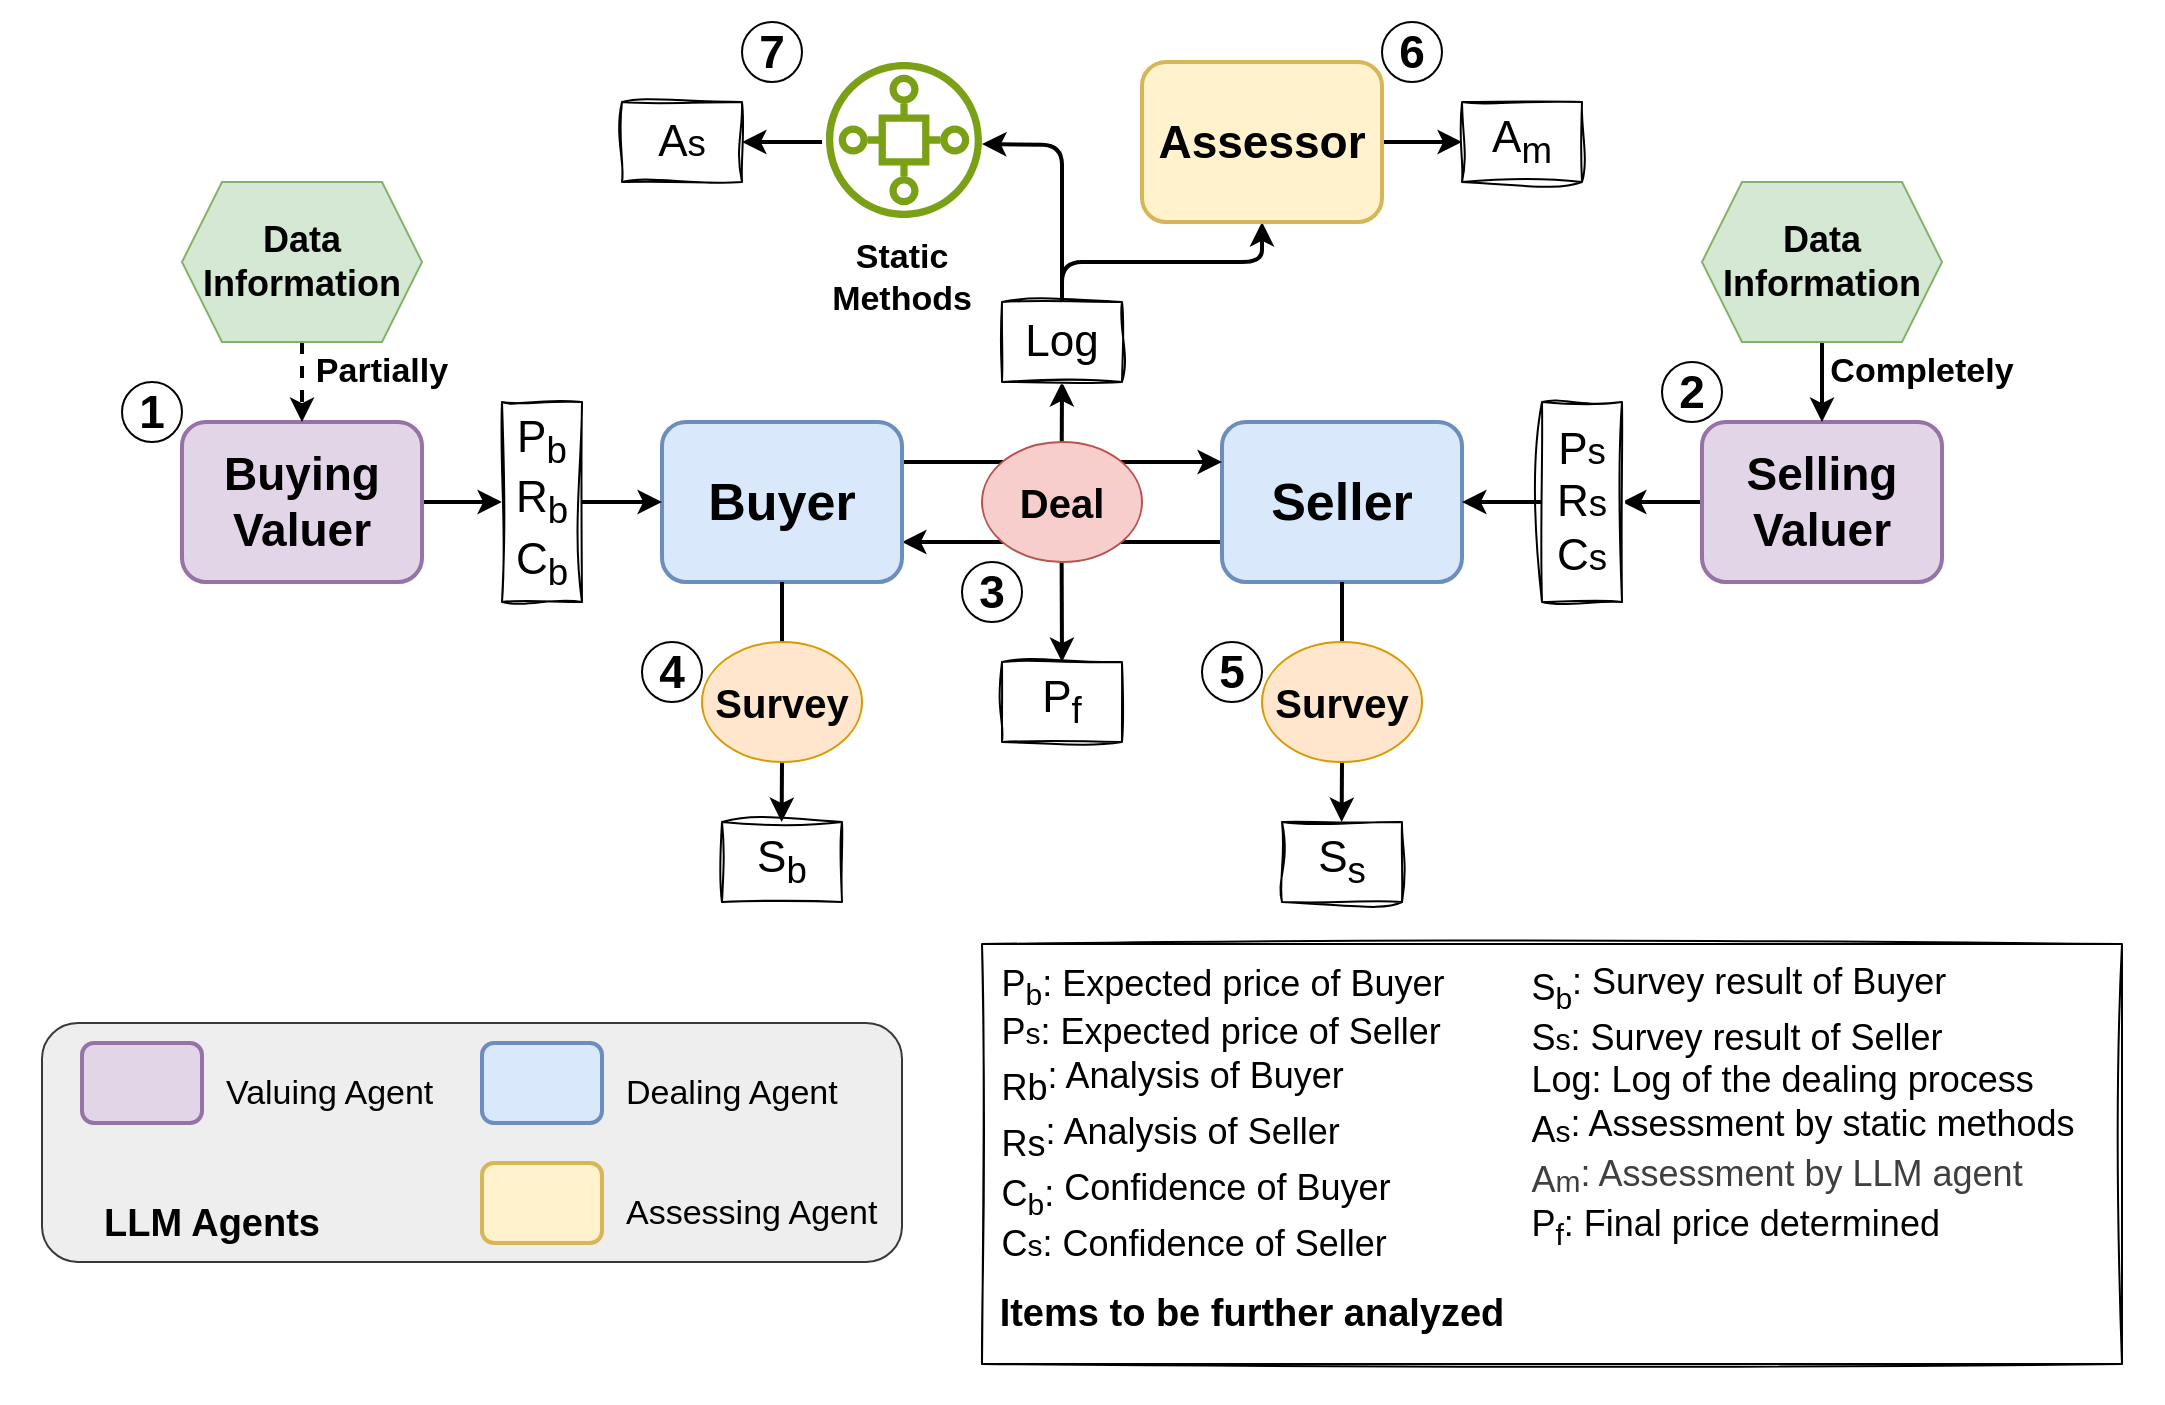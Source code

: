 <mxfile>
    <diagram id="L_sXUlmfiukXkBrD-xmr" name="第 1 页">
        <mxGraphModel dx="1947" dy="1425" grid="1" gridSize="10" guides="1" tooltips="1" connect="1" arrows="1" fold="1" page="0" pageScale="1" pageWidth="827" pageHeight="1169" background="#ffffff" math="0" shadow="0">
            <root>
                <mxCell id="0"/>
                <mxCell id="1" parent="0"/>
                <mxCell id="82" value="" style="rounded=0;whiteSpace=wrap;html=1;opacity=0;" parent="1" vertex="1">
                    <mxGeometry x="-10" y="-290" width="1080" height="700" as="geometry"/>
                </mxCell>
                <mxCell id="72" style="edgeStyle=none;html=1;exitX=1;exitY=0.5;exitDx=0;exitDy=0;entryX=0;entryY=0.5;entryDx=0;entryDy=0;strokeWidth=2;" parent="1" source="2" target="19" edge="1">
                    <mxGeometry relative="1" as="geometry"/>
                </mxCell>
                <mxCell id="2" value="&lt;font style=&quot;font-size: 23px;&quot;&gt;&lt;b style=&quot;&quot;&gt;Buying Valuer&lt;/b&gt;&lt;/font&gt;" style="rounded=1;whiteSpace=wrap;html=1;fillColor=#e1d5e7;strokeColor=#9673a6;strokeWidth=2;" parent="1" vertex="1">
                    <mxGeometry x="80" y="-80" width="120" height="80" as="geometry"/>
                </mxCell>
                <mxCell id="12" style="edgeStyle=none;html=1;exitX=0;exitY=0.75;exitDx=0;exitDy=0;entryX=1;entryY=0.75;entryDx=0;entryDy=0;strokeWidth=2;" parent="1" source="5" target="6" edge="1">
                    <mxGeometry relative="1" as="geometry"/>
                </mxCell>
                <mxCell id="28" style="edgeStyle=none;html=1;exitX=0.5;exitY=1;exitDx=0;exitDy=0;strokeWidth=2;" parent="1" source="31" edge="1">
                    <mxGeometry relative="1" as="geometry">
                        <mxPoint x="659.824" y="120" as="targetPoint"/>
                    </mxGeometry>
                </mxCell>
                <mxCell id="5" value="&lt;b&gt;&lt;font style=&quot;font-size: 26px;&quot;&gt;Seller&lt;/font&gt;&lt;/b&gt;" style="rounded=1;whiteSpace=wrap;html=1;fillColor=#dae8fc;strokeColor=#6c8ebf;strokeWidth=2;" parent="1" vertex="1">
                    <mxGeometry x="600" y="-80" width="120" height="80" as="geometry"/>
                </mxCell>
                <mxCell id="11" style="edgeStyle=none;html=1;exitX=1;exitY=0.25;exitDx=0;exitDy=0;entryX=0;entryY=0.25;entryDx=0;entryDy=0;strokeWidth=2;" parent="1" source="6" target="5" edge="1">
                    <mxGeometry relative="1" as="geometry">
                        <Array as="points">
                            <mxPoint x="520" y="-60"/>
                        </Array>
                    </mxGeometry>
                </mxCell>
                <mxCell id="27" style="edgeStyle=none;html=1;exitX=0.5;exitY=1;exitDx=0;exitDy=0;strokeWidth=2;" parent="1" source="29" edge="1">
                    <mxGeometry relative="1" as="geometry">
                        <mxPoint x="379.824" y="120" as="targetPoint"/>
                    </mxGeometry>
                </mxCell>
                <mxCell id="6" value="&lt;font style=&quot;font-size: 26px;&quot;&gt;&lt;b style=&quot;&quot;&gt;Buyer&lt;/b&gt;&lt;/font&gt;" style="rounded=1;whiteSpace=wrap;html=1;fillColor=#dae8fc;strokeColor=#6c8ebf;strokeWidth=2;" parent="1" vertex="1">
                    <mxGeometry x="320" y="-80" width="120" height="80" as="geometry"/>
                </mxCell>
                <mxCell id="73" style="edgeStyle=none;html=1;exitX=0;exitY=0.5;exitDx=0;exitDy=0;entryX=1;entryY=0.5;entryDx=0;entryDy=0;strokeWidth=2;" parent="1" source="7" target="24" edge="1">
                    <mxGeometry relative="1" as="geometry"/>
                </mxCell>
                <mxCell id="7" value="&lt;b&gt;&lt;font style=&quot;font-size: 23px;&quot;&gt;Selling Valuer&lt;/font&gt;&lt;/b&gt;" style="rounded=1;whiteSpace=wrap;html=1;fillColor=#e1d5e7;strokeColor=#9673a6;strokeWidth=2;" parent="1" vertex="1">
                    <mxGeometry x="840" y="-80" width="120" height="80" as="geometry"/>
                </mxCell>
                <mxCell id="13" style="edgeStyle=orthogonalEdgeStyle;html=1;strokeWidth=2;startArrow=classic;startFill=1;endArrow=none;endFill=0;exitX=0.5;exitY=1;exitDx=0;exitDy=0;entryX=0.5;entryY=0;entryDx=0;entryDy=0;" parent="1" source="8" target="14" edge="1">
                    <mxGeometry relative="1" as="geometry">
                        <mxPoint x="520" y="-130" as="targetPoint"/>
                        <mxPoint x="520" y="-160" as="sourcePoint"/>
                        <Array as="points">
                            <mxPoint x="620" y="-160"/>
                            <mxPoint x="520" y="-160"/>
                        </Array>
                    </mxGeometry>
                </mxCell>
                <mxCell id="21" style="edgeStyle=none;html=1;exitX=1;exitY=0.5;exitDx=0;exitDy=0;strokeWidth=3;" parent="1" source="8" edge="1">
                    <mxGeometry relative="1" as="geometry">
                        <mxPoint x="640" y="-199.529" as="targetPoint"/>
                    </mxGeometry>
                </mxCell>
                <mxCell id="47" style="edgeStyle=none;html=1;exitX=1;exitY=0.5;exitDx=0;exitDy=0;entryX=0;entryY=0.5;entryDx=0;entryDy=0;strokeWidth=2;" parent="1" source="8" target="22" edge="1">
                    <mxGeometry relative="1" as="geometry"/>
                </mxCell>
                <mxCell id="8" value="&lt;font style=&quot;font-size: 23px;&quot;&gt;&lt;b style=&quot;&quot;&gt;Assessor&lt;/b&gt;&lt;/font&gt;" style="rounded=1;whiteSpace=wrap;html=1;fillColor=#fff2cc;strokeColor=#d6b656;strokeWidth=2;" parent="1" vertex="1">
                    <mxGeometry x="560" y="-260" width="120" height="80" as="geometry"/>
                </mxCell>
                <mxCell id="15" style="edgeStyle=none;html=1;exitX=0.5;exitY=1;exitDx=0;exitDy=0;startArrow=classic;startFill=1;endArrow=none;endFill=0;strokeWidth=2;" parent="1" source="14" edge="1">
                    <mxGeometry relative="1" as="geometry">
                        <mxPoint x="519.824" y="-60" as="targetPoint"/>
                    </mxGeometry>
                </mxCell>
                <mxCell id="14" value="&lt;font style=&quot;font-size: 22px;&quot;&gt;Log&lt;/font&gt;" style="rounded=0;whiteSpace=wrap;html=1;sketch=1;curveFitting=1;jiggle=2;" parent="1" vertex="1">
                    <mxGeometry x="490" y="-140" width="60" height="40" as="geometry"/>
                </mxCell>
                <mxCell id="17" style="edgeStyle=none;html=1;startArrow=classic;startFill=1;endArrow=none;endFill=0;strokeWidth=2;" parent="1" edge="1">
                    <mxGeometry relative="1" as="geometry">
                        <mxPoint x="519.82" y="-10" as="targetPoint"/>
                        <mxPoint x="520" y="40" as="sourcePoint"/>
                    </mxGeometry>
                </mxCell>
                <mxCell id="18" value="&lt;font style=&quot;font-size: 20px; color: rgb(0, 0, 0);&quot;&gt;&lt;b style=&quot;&quot;&gt;Deal&lt;/b&gt;&lt;/font&gt;" style="ellipse;whiteSpace=wrap;html=1;fillColor=#f8cecc;strokeColor=#b85450;" parent="1" vertex="1">
                    <mxGeometry x="480" y="-70" width="80" height="60" as="geometry"/>
                </mxCell>
                <mxCell id="25" style="edgeStyle=none;html=1;exitX=1;exitY=0.5;exitDx=0;exitDy=0;entryX=0;entryY=0.5;entryDx=0;entryDy=0;strokeWidth=2;" parent="1" source="19" target="6" edge="1">
                    <mxGeometry relative="1" as="geometry"/>
                </mxCell>
                <mxCell id="19" value="&lt;span style=&quot;font-size: 22px;&quot;&gt;P&lt;sub&gt;b&lt;/sub&gt;&lt;/span&gt;&lt;div&gt;&lt;sub style=&quot;&quot;&gt;&lt;span style=&quot;font-size: 22px;&quot;&gt;R&lt;sub&gt;b&lt;/sub&gt;&lt;/span&gt;&lt;/sub&gt;&lt;/div&gt;&lt;div&gt;&lt;span style=&quot;font-size: 22px;&quot;&gt;C&lt;sub&gt;b&lt;/sub&gt;&lt;/span&gt;&lt;/div&gt;" style="rounded=0;whiteSpace=wrap;html=1;sketch=1;curveFitting=1;jiggle=2;" parent="1" vertex="1">
                    <mxGeometry x="240" y="-90" width="40" height="100" as="geometry"/>
                </mxCell>
                <mxCell id="20" value="&lt;font style=&quot;font-size: 22px;&quot;&gt;P&lt;sub&gt;f&lt;/sub&gt;&lt;/font&gt;" style="rounded=0;whiteSpace=wrap;html=1;sketch=1;curveFitting=1;jiggle=2;" parent="1" vertex="1">
                    <mxGeometry x="490" y="40" width="60" height="40" as="geometry"/>
                </mxCell>
                <mxCell id="22" value="&lt;font style=&quot;&quot;&gt;&lt;sub style=&quot;&quot;&gt;&lt;span style=&quot;font-size: 22px;&quot;&gt;A&lt;sub&gt;m&lt;/sub&gt;&lt;/span&gt;&lt;/sub&gt;&lt;/font&gt;" style="rounded=0;whiteSpace=wrap;html=1;sketch=1;curveFitting=1;jiggle=2;" parent="1" vertex="1">
                    <mxGeometry x="720" y="-240" width="60" height="40" as="geometry"/>
                </mxCell>
                <mxCell id="26" style="edgeStyle=none;html=1;exitX=0;exitY=0.5;exitDx=0;exitDy=0;entryX=1;entryY=0.5;entryDx=0;entryDy=0;strokeWidth=2;" parent="1" source="24" target="5" edge="1">
                    <mxGeometry relative="1" as="geometry"/>
                </mxCell>
                <mxCell id="24" value="&lt;span style=&quot;font-size: 22px;&quot;&gt;P&lt;/span&gt;&lt;span style=&quot;font-size: 18.333px;&quot;&gt;s&lt;/span&gt;&lt;div&gt;&lt;span style=&quot;font-size: 22px;&quot;&gt;R&lt;/span&gt;&lt;span style=&quot;font-size: 18.333px;&quot;&gt;s&lt;/span&gt;&lt;/div&gt;&lt;div&gt;&lt;span style=&quot;font-size: 22px;&quot;&gt;C&lt;/span&gt;&lt;span style=&quot;font-size: 18.333px;&quot;&gt;s&lt;/span&gt;&lt;/div&gt;" style="rounded=0;whiteSpace=wrap;html=1;sketch=1;curveFitting=1;jiggle=2;" parent="1" vertex="1">
                    <mxGeometry x="760" y="-90" width="40" height="100" as="geometry"/>
                </mxCell>
                <mxCell id="30" value="" style="edgeStyle=none;html=1;exitX=0.5;exitY=1;exitDx=0;exitDy=0;strokeWidth=2;endArrow=none;endFill=0;" parent="1" source="6" target="29" edge="1">
                    <mxGeometry relative="1" as="geometry">
                        <mxPoint x="379.824" y="120" as="targetPoint"/>
                        <mxPoint x="380" as="sourcePoint"/>
                    </mxGeometry>
                </mxCell>
                <mxCell id="29" value="&lt;font style=&quot;font-size: 20px;&quot;&gt;&lt;b style=&quot;&quot;&gt;Survey&lt;/b&gt;&lt;/font&gt;" style="ellipse;whiteSpace=wrap;html=1;fillColor=#ffe6cc;strokeColor=#d79b00;" parent="1" vertex="1">
                    <mxGeometry x="340" y="30" width="80" height="60" as="geometry"/>
                </mxCell>
                <mxCell id="32" value="" style="edgeStyle=none;html=1;exitX=0.5;exitY=1;exitDx=0;exitDy=0;strokeWidth=2;endArrow=none;endFill=0;" parent="1" source="5" target="31" edge="1">
                    <mxGeometry relative="1" as="geometry">
                        <mxPoint x="659.824" y="120" as="targetPoint"/>
                        <mxPoint x="660" as="sourcePoint"/>
                    </mxGeometry>
                </mxCell>
                <mxCell id="31" value="&lt;font style=&quot;font-size: 20px;&quot;&gt;&lt;b style=&quot;&quot;&gt;Survey&lt;/b&gt;&lt;/font&gt;" style="ellipse;whiteSpace=wrap;html=1;fillColor=#ffe6cc;strokeColor=#d79b00;" parent="1" vertex="1">
                    <mxGeometry x="620" y="30" width="80" height="60" as="geometry"/>
                </mxCell>
                <mxCell id="33" value="&lt;span style=&quot;font-size: 22px;&quot;&gt;S&lt;sub&gt;s&lt;/sub&gt;&lt;/span&gt;" style="rounded=0;whiteSpace=wrap;html=1;sketch=1;curveFitting=1;jiggle=2;" parent="1" vertex="1">
                    <mxGeometry x="630" y="120" width="60" height="40" as="geometry"/>
                </mxCell>
                <mxCell id="34" value="&lt;span style=&quot;font-size: 22px;&quot;&gt;S&lt;sub&gt;b&lt;/sub&gt;&lt;/span&gt;" style="rounded=0;whiteSpace=wrap;html=1;sketch=1;curveFitting=1;jiggle=2;" parent="1" vertex="1">
                    <mxGeometry x="350" y="120" width="60" height="40" as="geometry"/>
                </mxCell>
                <mxCell id="61" style="edgeStyle=none;html=1;entryX=1;entryY=0.5;entryDx=0;entryDy=0;strokeWidth=2;" parent="1" target="54" edge="1">
                    <mxGeometry relative="1" as="geometry">
                        <mxPoint x="400" y="-220" as="sourcePoint"/>
                    </mxGeometry>
                </mxCell>
                <mxCell id="52" style="edgeStyle=orthogonalEdgeStyle;html=1;strokeWidth=2;startArrow=classic;startFill=1;endArrow=none;endFill=0;entryX=0.5;entryY=0;entryDx=0;entryDy=0;" parent="1" target="14" edge="1">
                    <mxGeometry relative="1" as="geometry">
                        <mxPoint x="510" y="-150" as="targetPoint"/>
                        <mxPoint x="480" y="-219" as="sourcePoint"/>
                    </mxGeometry>
                </mxCell>
                <mxCell id="54" value="&lt;font style=&quot;&quot;&gt;&lt;sub style=&quot;&quot;&gt;&lt;span style=&quot;font-size: 22px;&quot;&gt;A&lt;/span&gt;&lt;span style=&quot;font-size: 18.333px;&quot;&gt;s&lt;/span&gt;&lt;/sub&gt;&lt;/font&gt;" style="rounded=0;whiteSpace=wrap;html=1;sketch=1;curveFitting=1;jiggle=2;" parent="1" vertex="1">
                    <mxGeometry x="300" y="-240" width="60" height="40" as="geometry"/>
                </mxCell>
                <mxCell id="74" value="" style="edgeStyle=none;html=1;strokeWidth=2;dashed=1;" parent="1" source="71" target="2" edge="1">
                    <mxGeometry relative="1" as="geometry"/>
                </mxCell>
                <mxCell id="71" value="&lt;b&gt;&lt;font style=&quot;font-size: 18px;&quot;&gt;Data Information&lt;/font&gt;&lt;/b&gt;" style="shape=hexagon;perimeter=hexagonPerimeter2;whiteSpace=wrap;html=1;fixedSize=1;fillColor=#d5e8d4;strokeColor=#82b366;" parent="1" vertex="1">
                    <mxGeometry x="80" y="-200" width="120" height="80" as="geometry"/>
                </mxCell>
                <mxCell id="75" value="" style="group" parent="1" vertex="1" connectable="0">
                    <mxGeometry x="480" y="180" width="570" height="211" as="geometry"/>
                </mxCell>
                <mxCell id="55" value="" style="rounded=0;whiteSpace=wrap;html=1;strokeWidth=1;sketch=1;curveFitting=1;jiggle=2;" parent="75" vertex="1">
                    <mxGeometry y="1" width="570" height="210" as="geometry"/>
                </mxCell>
                <mxCell id="41" value="&lt;div style=&quot;text-align: left;&quot;&gt;&lt;font style=&quot;background-color: transparent; font-size: 18px;&quot;&gt;P&lt;sub&gt;b&lt;/sub&gt;&lt;/font&gt;&lt;font style=&quot;background-color: transparent; font-size: 18px;&quot;&gt;: Expected price of Buyer&lt;/font&gt;&lt;/div&gt;&lt;div&gt;&lt;div style=&quot;text-align: left;&quot;&gt;&lt;font style=&quot;background-color: transparent; scrollbar-color: light-dark(#e2e2e2, #4b4b4b)&lt;br/&gt;&#x9;&#x9;&#x9;&#x9;&#x9;light-dark(#fbfbfb, var(--dark-panel-color)); font-size: 18px;&quot;&gt;P&lt;/font&gt;&lt;font style=&quot;background-color: transparent; scrollbar-color: light-dark(#e2e2e2, #4b4b4b)&lt;br/&gt;&#x9;&#x9;&#x9;&#x9;&#x9;light-dark(#fbfbfb, var(--dark-panel-color)); font-size: 15px;&quot;&gt;s&lt;/font&gt;&lt;font style=&quot;background-color: transparent; scrollbar-color: light-dark(#e2e2e2, #4b4b4b)&lt;br/&gt;&#x9;&#x9;&#x9;&#x9;&#x9;light-dark(#fbfbfb, var(--dark-panel-color)); font-size: 18px;&quot;&gt;: Expected price of Seller&lt;/font&gt;&lt;/div&gt;&lt;div&gt;&lt;div style=&quot;text-align: left; scrollbar-color: light-dark(#e2e2e2, #4b4b4b)&lt;br/&gt;&#x9;&#x9;&#x9;&#x9;&#x9;light-dark(#fbfbfb, var(--dark-panel-color));&quot;&gt;&lt;font style=&quot;background-color: transparent; scrollbar-color: light-dark(#e2e2e2, #4b4b4b)&lt;br/&gt;&#x9;&#x9;&#x9;&#x9;&#x9;light-dark(#fbfbfb, var(--dark-panel-color));&quot;&gt;&lt;sub style=&quot;scrollbar-color: light-dark(#e2e2e2, #4b4b4b)&lt;br/&gt;&#x9;&#x9;&#x9;&#x9;&#x9;light-dark(#fbfbfb, var(--dark-panel-color));&quot;&gt;&lt;sub style=&quot;&quot;&gt;&lt;span style=&quot;font-size: 18px;&quot;&gt;Rb&lt;/span&gt;&lt;/sub&gt;&lt;/sub&gt;&lt;/font&gt;&lt;font style=&quot;background-color: transparent; scrollbar-color: light-dark(#e2e2e2, #4b4b4b)&lt;br/&gt;&#x9;&#x9;&#x9;&#x9;&#x9;light-dark(#fbfbfb, var(--dark-panel-color)); font-size: 18px;&quot;&gt;: Analysis of Buyer&lt;/font&gt;&lt;br&gt;&lt;/div&gt;&lt;div style=&quot;scrollbar-color: light-dark(#e2e2e2, #4b4b4b)&lt;br/&gt;&#x9;&#x9;&#x9;&#x9;&#x9;light-dark(#fbfbfb, var(--dark-panel-color));&quot;&gt;&lt;div style=&quot;scrollbar-color: light-dark(#e2e2e2, #4b4b4b)&lt;br/&gt;&#x9;&#x9;&#x9;&#x9;&#x9;light-dark(#fbfbfb, var(--dark-panel-color));&quot;&gt;&lt;div style=&quot;text-align: left;&quot;&gt;&lt;font style=&quot;background-color: transparent; scrollbar-color: light-dark(#e2e2e2, #4b4b4b)&lt;br/&gt;&#x9;&#x9;&#x9;&#x9;&#x9;light-dark(#fbfbfb, var(--dark-panel-color));&quot;&gt;&lt;sub style=&quot;scrollbar-color: light-dark(#e2e2e2, #4b4b4b)&lt;br/&gt;&#x9;&#x9;&#x9;&#x9;&#x9;light-dark(#fbfbfb, var(--dark-panel-color));&quot;&gt;&lt;sub style=&quot;&quot;&gt;&lt;span style=&quot;font-size: 18px;&quot;&gt;Rs&lt;/span&gt;&lt;/sub&gt;&lt;/sub&gt;&lt;/font&gt;&lt;font style=&quot;background-color: transparent; scrollbar-color: light-dark(#e2e2e2, #4b4b4b)&lt;br/&gt;&#x9;&#x9;&#x9;&#x9;&#x9;light-dark(#fbfbfb, var(--dark-panel-color)); font-size: 18px;&quot;&gt;: Analysis of Seller&lt;/font&gt;&lt;/div&gt;&lt;div style=&quot;text-align: left;&quot;&gt;&lt;font style=&quot;background-color: transparent; scrollbar-color: light-dark(#e2e2e2, #4b4b4b)&lt;br/&gt;&#x9;&#x9;&#x9;&#x9;&#x9;light-dark(#fbfbfb, var(--dark-panel-color));&quot;&gt;&lt;div style=&quot;scrollbar-color: light-dark(#e2e2e2, #4b4b4b)&lt;br/&gt;&#x9;&#x9;&#x9;&#x9;&#x9;light-dark(#fbfbfb, var(--dark-panel-color));&quot;&gt;&lt;font style=&quot;scrollbar-color: light-dark(#e2e2e2, #4b4b4b)&lt;br/&gt;&#x9;&#x9;&#x9;&#x9;&#x9;light-dark(#fbfbfb, var(--dark-panel-color)); background-color: transparent;&quot;&gt;&lt;sub style=&quot;scrollbar-color: light-dark(#e2e2e2, #4b4b4b)&lt;br/&gt;&#x9;&#x9;&#x9;&#x9;&#x9;light-dark(#fbfbfb, var(--dark-panel-color));&quot;&gt;&lt;span style=&quot;font-size: 18px;&quot;&gt;C&lt;sub&gt;b&lt;/sub&gt;:&lt;/span&gt;&lt;/sub&gt;&lt;/font&gt;&lt;font style=&quot;font-size: 18px; scrollbar-color: light-dark(#e2e2e2, #4b4b4b)&lt;br/&gt;&#x9;&#x9;&#x9;&#x9;&#x9;light-dark(#fbfbfb, var(--dark-panel-color)); background-color: transparent;&quot;&gt;&amp;nbsp;Confidence of Buyer&lt;/font&gt;&lt;/div&gt;&lt;div style=&quot;scrollbar-color: light-dark(#e2e2e2, #4b4b4b)&lt;br/&gt;&#x9;&#x9;&#x9;&#x9;&#x9;light-dark(#fbfbfb, var(--dark-panel-color)); text-align: center;&quot;&gt;&lt;div style=&quot;scrollbar-color: light-dark(#e2e2e2, #4b4b4b)&lt;br/&gt;&#x9;&#x9;&#x9;&#x9;&#x9;light-dark(#fbfbfb, var(--dark-panel-color)); text-align: left;&quot;&gt;&lt;font style=&quot;scrollbar-color: light-dark(#e2e2e2, #4b4b4b)&lt;br/&gt;&#x9;&#x9;&#x9;&#x9;&#x9;light-dark(#fbfbfb, var(--dark-panel-color)); background-color: transparent; font-size: 18px;&quot;&gt;C&lt;/font&gt;&lt;font style=&quot;font-size: 15px; scrollbar-color: light-dark(#e2e2e2, #4b4b4b)&lt;br/&gt;&#x9;&#x9;&#x9;&#x9;&#x9;light-dark(#fbfbfb, var(--dark-panel-color)); background-color: transparent;&quot;&gt;s&lt;/font&gt;&lt;font style=&quot;font-size: 18px; scrollbar-color: light-dark(#e2e2e2, #4b4b4b)&lt;br/&gt;&#x9;&#x9;&#x9;&#x9;&#x9;light-dark(#fbfbfb, var(--dark-panel-color)); background-color: transparent;&quot;&gt;: Confidence of Seller&lt;/font&gt;&lt;/div&gt;&lt;/div&gt;&lt;/font&gt;&lt;/div&gt;&lt;/div&gt;&lt;/div&gt;&lt;/div&gt;&lt;/div&gt;" style="text;html=1;align=center;verticalAlign=middle;resizable=0;points=[];autosize=1;strokeColor=none;fillColor=none;" parent="75" vertex="1">
                    <mxGeometry y="1" width="240" height="170" as="geometry"/>
                </mxCell>
                <mxCell id="46" value="&lt;div style=&quot;text-align: left;&quot;&gt;&lt;font style=&quot;background-color: transparent;&quot;&gt;&lt;sub style=&quot;&quot;&gt;&lt;span style=&quot;font-size: 18px;&quot;&gt;S&lt;sub&gt;b&lt;/sub&gt;&lt;/span&gt;&lt;/sub&gt;&lt;/font&gt;&lt;font style=&quot;background-color: transparent; font-size: 18px;&quot;&gt;: Survey result of Buyer&lt;/font&gt;&lt;/div&gt;&lt;div&gt;&lt;div style=&quot;text-align: left;&quot;&gt;&lt;font style=&quot;background-color: transparent; scrollbar-color: light-dark(#e2e2e2, #4b4b4b)&lt;br/&gt;&#x9;&#x9;&#x9;&#x9;&#x9;light-dark(#fbfbfb, var(--dark-panel-color)); font-size: 18px;&quot;&gt;S&lt;/font&gt;&lt;font style=&quot;background-color: transparent; scrollbar-color: light-dark(#e2e2e2, #4b4b4b)&lt;br/&gt;&#x9;&#x9;&#x9;&#x9;&#x9;light-dark(#fbfbfb, var(--dark-panel-color)); font-size: 15px;&quot;&gt;s&lt;/font&gt;&lt;font style=&quot;background-color: transparent; scrollbar-color: light-dark(#e2e2e2, #4b4b4b)&lt;br/&gt;&#x9;&#x9;&#x9;&#x9;&#x9;light-dark(#fbfbfb, var(--dark-panel-color)); font-size: 18px;&quot;&gt;: Survey result of Seller&lt;/font&gt;&lt;/div&gt;&lt;div&gt;&lt;div style=&quot;text-align: left; scrollbar-color: light-dark(#e2e2e2, #4b4b4b)&lt;br/&gt;&#x9;&#x9;&#x9;&#x9;&#x9;light-dark(#fbfbfb, var(--dark-panel-color));&quot;&gt;&lt;font style=&quot;background-color: transparent; scrollbar-color: light-dark(#e2e2e2, #4b4b4b)&lt;br/&gt;&#x9;&#x9;&#x9;&#x9;&#x9;light-dark(#fbfbfb, var(--dark-panel-color)); font-size: 18px;&quot;&gt;Log: Log of the dealing process&lt;/font&gt;&lt;br&gt;&lt;/div&gt;&lt;div style=&quot;scrollbar-color: light-dark(#e2e2e2, #4b4b4b)&lt;br/&gt;&#x9;&#x9;&#x9;&#x9;&#x9;light-dark(#fbfbfb, var(--dark-panel-color));&quot;&gt;&lt;div style=&quot;scrollbar-color: light-dark(#e2e2e2, #4b4b4b)&lt;br/&gt;&#x9;&#x9;&#x9;&#x9;&#x9;light-dark(#fbfbfb, var(--dark-panel-color));&quot;&gt;&lt;div style=&quot;text-align: left;&quot;&gt;&lt;font style=&quot;background-color: transparent; scrollbar-color: light-dark(#e2e2e2, #4b4b4b)&lt;br/&gt;&#x9;&#x9;&#x9;&#x9;&#x9;light-dark(#fbfbfb, var(--dark-panel-color));&quot;&gt;&lt;sub style=&quot;&quot;&gt;&lt;span style=&quot;font-size: 18px;&quot;&gt;A&lt;/span&gt;&lt;span style=&quot;font-size: 15px;&quot;&gt;s&lt;/span&gt;&lt;/sub&gt;&lt;span style=&quot;font-size: 18px;&quot;&gt;: Assessment by static methods&lt;/span&gt;&lt;/font&gt;&lt;/div&gt;&lt;div style=&quot;text-align: left;&quot;&gt;&lt;font style=&quot;background-color: transparent; scrollbar-color: light-dark(#e2e2e2, #4b4b4b)&lt;br/&gt;&#x9;&#x9;&#x9;&#x9;&#x9;light-dark(#fbfbfb, var(--dark-panel-color));&quot;&gt;&lt;div style=&quot;scrollbar-color: light-dark(#e2e2e2, #4b4b4b)&lt;br/&gt;&#x9;&#x9;&#x9;&#x9;&#x9;light-dark(#fbfbfb, var(--dark-panel-color));&quot;&gt;&lt;font style=&quot;scrollbar-color: light-dark(#e2e2e2, #4b4b4b)&lt;br/&gt;&#x9;&#x9;&#x9;&#x9;&#x9;light-dark(#fbfbfb, var(--dark-panel-color)); background-color: transparent;&quot;&gt;&lt;sub style=&quot;scrollbar-color: light-dark(#e2e2e2, #4b4b4b)&lt;br/&gt;&#x9;&#x9;&#x9;&#x9;&#x9;light-dark(#fbfbfb, var(--dark-panel-color));&quot;&gt;&lt;sub style=&quot;color: rgb(63, 63, 63); scrollbar-color: light-dark(#e2e2e2, #4b4b4b)&lt;br/&gt;&#x9;&#x9;&#x9;&#x9;&#x9;light-dark(#fbfbfb, var(--dark-panel-color));&quot;&gt;&lt;span style=&quot;scrollbar-color: light-dark(#e2e2e2, #4b4b4b)&lt;br/&gt;&#x9;&#x9;&#x9;&#x9;&#x9;light-dark(#fbfbfb, var(--dark-panel-color)); font-size: 18px;&quot;&gt;A&lt;/span&gt;&lt;span style=&quot;scrollbar-color: light-dark(#e2e2e2, #4b4b4b)&lt;br/&gt;&#x9;&#x9;&#x9;&#x9;&#x9;light-dark(#fbfbfb, var(--dark-panel-color)); font-size: 15px;&quot;&gt;m&lt;/span&gt;&lt;/sub&gt;&lt;span style=&quot;color: rgb(63, 63, 63); scrollbar-color: light-dark(#e2e2e2, #4b4b4b)&lt;br/&gt;&#x9;&#x9;&#x9;&#x9;&#x9;light-dark(#fbfbfb, var(--dark-panel-color)); font-size: 18px;&quot;&gt;: Assessment by LLM agent&lt;/span&gt;&lt;span style=&quot;font-size: 18px;&quot;&gt;&lt;br&gt;&lt;/span&gt;&lt;/sub&gt;&lt;/font&gt;&lt;/div&gt;&lt;div style=&quot;scrollbar-color: light-dark(#e2e2e2, #4b4b4b)&lt;br/&gt;&#x9;&#x9;&#x9;&#x9;&#x9;light-dark(#fbfbfb, var(--dark-panel-color));&quot;&gt;&lt;span style=&quot;font-size: 18px;&quot;&gt;P&lt;sub&gt;f&lt;/sub&gt;: Final price determined&lt;/span&gt;&lt;/div&gt;&lt;/font&gt;&lt;/div&gt;&lt;/div&gt;&lt;/div&gt;&lt;/div&gt;&lt;/div&gt;" style="text;html=1;align=center;verticalAlign=middle;resizable=0;points=[];autosize=1;strokeColor=none;fillColor=none;" parent="75" vertex="1">
                    <mxGeometry x="260" y="2" width="300" height="160" as="geometry"/>
                </mxCell>
                <mxCell id="56" value="&lt;font style=&quot;font-size: 19px;&quot;&gt;&lt;b style=&quot;&quot;&gt;Items to be further analyzed&lt;/b&gt;&lt;/font&gt;" style="text;html=1;align=center;verticalAlign=middle;whiteSpace=wrap;rounded=0;" parent="75" vertex="1">
                    <mxGeometry y="171" width="270" height="30" as="geometry"/>
                </mxCell>
                <mxCell id="77" value="" style="edgeStyle=none;html=1;strokeWidth=2;" parent="1" source="76" target="7" edge="1">
                    <mxGeometry relative="1" as="geometry"/>
                </mxCell>
                <mxCell id="76" value="&lt;b&gt;&lt;font style=&quot;font-size: 18px;&quot;&gt;Data Information&lt;/font&gt;&lt;/b&gt;" style="shape=hexagon;perimeter=hexagonPerimeter2;whiteSpace=wrap;html=1;fixedSize=1;fillColor=#d5e8d4;strokeColor=#82b366;" parent="1" vertex="1">
                    <mxGeometry x="840" y="-200" width="120" height="80" as="geometry"/>
                </mxCell>
                <mxCell id="78" value="&lt;font style=&quot;font-size: 17px;&quot;&gt;&lt;b&gt;Partially&lt;/b&gt;&lt;/font&gt;" style="text;html=1;align=center;verticalAlign=middle;whiteSpace=wrap;rounded=0;" parent="1" vertex="1">
                    <mxGeometry x="150" y="-120" width="60" height="30" as="geometry"/>
                </mxCell>
                <mxCell id="79" value="&lt;font style=&quot;font-size: 17px;&quot;&gt;&lt;b&gt;Completely&lt;/b&gt;&lt;/font&gt;" style="text;html=1;align=center;verticalAlign=middle;whiteSpace=wrap;rounded=0;" parent="1" vertex="1">
                    <mxGeometry x="900" y="-120" width="100" height="30" as="geometry"/>
                </mxCell>
                <mxCell id="81" value="" style="group" parent="1" vertex="1" connectable="0">
                    <mxGeometry x="10" y="220.5" width="440" height="120" as="geometry"/>
                </mxCell>
                <mxCell id="48" value="" style="rounded=1;whiteSpace=wrap;html=1;fillColor=#eeeeee;strokeColor=#36393d;" parent="81" vertex="1">
                    <mxGeometry width="430" height="119.5" as="geometry"/>
                </mxCell>
                <mxCell id="35" value="" style="rounded=1;whiteSpace=wrap;html=1;fillColor=#e1d5e7;strokeColor=#9673a6;strokeWidth=2;" parent="81" vertex="1">
                    <mxGeometry x="20" y="10" width="60" height="40" as="geometry"/>
                </mxCell>
                <mxCell id="37" value="" style="rounded=1;whiteSpace=wrap;html=1;fillColor=#dae8fc;strokeColor=#6c8ebf;strokeWidth=2;" parent="81" vertex="1">
                    <mxGeometry x="220" y="10" width="60" height="40" as="geometry"/>
                </mxCell>
                <mxCell id="38" value="" style="rounded=1;whiteSpace=wrap;html=1;fillColor=#fff2cc;strokeColor=#d6b656;strokeWidth=2;" parent="81" vertex="1">
                    <mxGeometry x="220" y="70" width="60" height="40" as="geometry"/>
                </mxCell>
                <mxCell id="42" value="&lt;font style=&quot;font-size: 17px;&quot;&gt;Dealing Agent&lt;/font&gt;" style="text;html=1;align=left;verticalAlign=middle;resizable=0;points=[];autosize=1;strokeColor=none;fillColor=none;" parent="81" vertex="1">
                    <mxGeometry x="290" y="20" width="130" height="30" as="geometry"/>
                </mxCell>
                <mxCell id="43" value="&lt;font style=&quot;font-size: 17px;&quot;&gt;Assessing Agent&lt;/font&gt;" style="text;html=1;align=left;verticalAlign=middle;resizable=0;points=[];autosize=1;strokeColor=none;fillColor=none;" parent="81" vertex="1">
                    <mxGeometry x="290" y="80" width="150" height="30" as="geometry"/>
                </mxCell>
                <mxCell id="49" value="&lt;b&gt;&lt;font style=&quot;font-size: 19px;&quot;&gt;LLM Agents&lt;/font&gt;&lt;/b&gt;" style="text;html=1;align=center;verticalAlign=middle;whiteSpace=wrap;rounded=0;" parent="81" vertex="1">
                    <mxGeometry x="20" y="80" width="130" height="40" as="geometry"/>
                </mxCell>
                <mxCell id="57" value="&lt;font style=&quot;font-size: 17px;&quot;&gt;Valuing Agent&lt;/font&gt;" style="text;html=1;align=left;verticalAlign=middle;resizable=0;points=[];autosize=1;strokeColor=none;fillColor=none;" parent="81" vertex="1">
                    <mxGeometry x="90" y="20" width="130" height="30" as="geometry"/>
                </mxCell>
                <mxCell id="83" value="&lt;font style=&quot;font-size: 23px;&quot;&gt;&lt;b style=&quot;&quot;&gt;1&lt;/b&gt;&lt;/font&gt;" style="ellipse;whiteSpace=wrap;html=1;aspect=fixed;" parent="1" vertex="1">
                    <mxGeometry x="50" y="-100" width="30" height="30" as="geometry"/>
                </mxCell>
                <mxCell id="85" value="&lt;font style=&quot;font-size: 23px;&quot;&gt;&lt;b style=&quot;&quot;&gt;2&lt;/b&gt;&lt;/font&gt;" style="ellipse;whiteSpace=wrap;html=1;aspect=fixed;" parent="1" vertex="1">
                    <mxGeometry x="820" y="-110" width="30" height="30" as="geometry"/>
                </mxCell>
                <mxCell id="86" value="&lt;font style=&quot;font-size: 23px;&quot;&gt;&lt;b style=&quot;&quot;&gt;3&lt;/b&gt;&lt;/font&gt;" style="ellipse;whiteSpace=wrap;html=1;aspect=fixed;" parent="1" vertex="1">
                    <mxGeometry x="470" y="-10" width="30" height="30" as="geometry"/>
                </mxCell>
                <mxCell id="87" value="&lt;font style=&quot;font-size: 23px;&quot;&gt;&lt;b style=&quot;&quot;&gt;4&lt;/b&gt;&lt;/font&gt;" style="ellipse;whiteSpace=wrap;html=1;aspect=fixed;" parent="1" vertex="1">
                    <mxGeometry x="310" y="30" width="30" height="30" as="geometry"/>
                </mxCell>
                <mxCell id="91" value="&lt;font style=&quot;font-size: 23px;&quot;&gt;&lt;b style=&quot;&quot;&gt;5&lt;/b&gt;&lt;/font&gt;&lt;span style=&quot;font-family: monospace; font-size: 0px; text-align: start; text-wrap: nowrap;&quot;&gt;%3CmxGraphModel%3E%3Croot%3E%3CmxCell%20id%3D%220%22%2F%3E%3CmxCell%20id%3D%221%22%20parent%3D%220%22%2F%3E%3CmxCell%20id%3D%222%22%20value%3D%22%26lt%3Bfont%20style%3D%26quot%3Bfont-size%3A%2023px%3B%26quot%3B%26gt%3B%26lt%3Bb%20style%3D%26quot%3B%26quot%3B%26gt%3B4%26lt%3B%2Fb%26gt%3B%26lt%3B%2Ffont%26gt%3B%22%20style%3D%22ellipse%3BwhiteSpace%3Dwrap%3Bhtml%3D1%3Baspect%3Dfixed%3B%22%20vertex%3D%221%22%20parent%3D%221%22%3E%3CmxGeometry%20x%3D%22310%22%20y%3D%2230%22%20width%3D%2230%22%20height%3D%2230%22%20as%3D%22geometry%22%2F%3E%3C%2FmxCell%3E%3C%2Froot%3E%3C%2FmxGraphModel%3E&lt;/span&gt;" style="ellipse;whiteSpace=wrap;html=1;aspect=fixed;" parent="1" vertex="1">
                    <mxGeometry x="590" y="30" width="30" height="30" as="geometry"/>
                </mxCell>
                <mxCell id="93" value="&lt;font style=&quot;font-size: 23px;&quot;&gt;&lt;b style=&quot;&quot;&gt;6&lt;/b&gt;&lt;/font&gt;" style="ellipse;whiteSpace=wrap;html=1;aspect=fixed;" parent="1" vertex="1">
                    <mxGeometry x="680" y="-280" width="30" height="30" as="geometry"/>
                </mxCell>
                <mxCell id="94" value="&lt;font style=&quot;font-size: 23px;&quot;&gt;&lt;b style=&quot;&quot;&gt;7&lt;/b&gt;&lt;/font&gt;" style="ellipse;whiteSpace=wrap;html=1;aspect=fixed;" parent="1" vertex="1">
                    <mxGeometry x="360" y="-280" width="30" height="30" as="geometry"/>
                </mxCell>
                <mxCell id="95" value="" style="sketch=0;outlineConnect=0;fontColor=#232F3E;gradientColor=none;fillColor=#7AA116;strokeColor=none;dashed=0;verticalLabelPosition=bottom;verticalAlign=top;align=center;html=1;fontSize=12;fontStyle=0;aspect=fixed;pointerEvents=1;shape=mxgraph.aws4.iot_sitewise_asset_model;" vertex="1" parent="1">
                    <mxGeometry x="402" y="-260" width="78" height="78" as="geometry"/>
                </mxCell>
                <mxCell id="96" value="&lt;font style=&quot;font-size: 17px;&quot;&gt;&lt;b&gt;Static Methods&lt;/b&gt;&lt;/font&gt;" style="text;html=1;align=center;verticalAlign=middle;whiteSpace=wrap;rounded=0;" vertex="1" parent="1">
                    <mxGeometry x="410" y="-175" width="60" height="45" as="geometry"/>
                </mxCell>
            </root>
        </mxGraphModel>
    </diagram>
</mxfile>